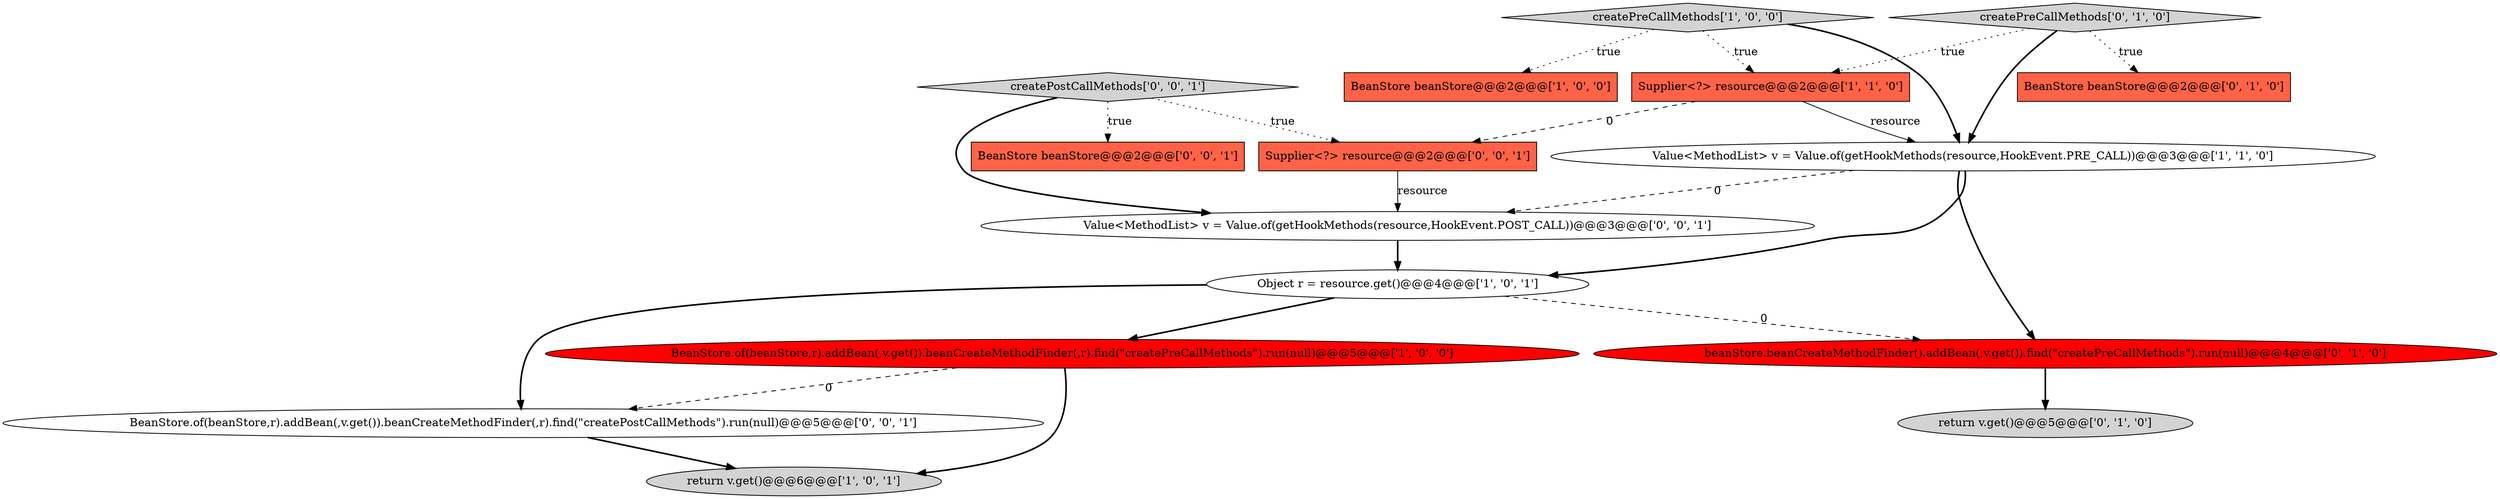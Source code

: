 digraph {
6 [style = filled, label = "return v.get()@@@6@@@['1', '0', '1']", fillcolor = lightgray, shape = ellipse image = "AAA0AAABBB1BBB"];
3 [style = filled, label = "createPreCallMethods['1', '0', '0']", fillcolor = lightgray, shape = diamond image = "AAA0AAABBB1BBB"];
4 [style = filled, label = "BeanStore beanStore@@@2@@@['1', '0', '0']", fillcolor = tomato, shape = box image = "AAA0AAABBB1BBB"];
9 [style = filled, label = "createPreCallMethods['0', '1', '0']", fillcolor = lightgray, shape = diamond image = "AAA0AAABBB2BBB"];
12 [style = filled, label = "createPostCallMethods['0', '0', '1']", fillcolor = lightgray, shape = diamond image = "AAA0AAABBB3BBB"];
13 [style = filled, label = "BeanStore.of(beanStore,r).addBean(,v.get()).beanCreateMethodFinder(,r).find(\"createPostCallMethods\").run(null)@@@5@@@['0', '0', '1']", fillcolor = white, shape = ellipse image = "AAA0AAABBB3BBB"];
14 [style = filled, label = "Value<MethodList> v = Value.of(getHookMethods(resource,HookEvent.POST_CALL))@@@3@@@['0', '0', '1']", fillcolor = white, shape = ellipse image = "AAA0AAABBB3BBB"];
5 [style = filled, label = "Supplier<?> resource@@@2@@@['1', '1', '0']", fillcolor = tomato, shape = box image = "AAA0AAABBB1BBB"];
2 [style = filled, label = "Value<MethodList> v = Value.of(getHookMethods(resource,HookEvent.PRE_CALL))@@@3@@@['1', '1', '0']", fillcolor = white, shape = ellipse image = "AAA0AAABBB1BBB"];
1 [style = filled, label = "BeanStore.of(beanStore,r).addBean(,v.get()).beanCreateMethodFinder(,r).find(\"createPreCallMethods\").run(null)@@@5@@@['1', '0', '0']", fillcolor = red, shape = ellipse image = "AAA1AAABBB1BBB"];
10 [style = filled, label = "beanStore.beanCreateMethodFinder().addBean(,v.get()).find(\"createPreCallMethods\").run(null)@@@4@@@['0', '1', '0']", fillcolor = red, shape = ellipse image = "AAA1AAABBB2BBB"];
8 [style = filled, label = "return v.get()@@@5@@@['0', '1', '0']", fillcolor = lightgray, shape = ellipse image = "AAA0AAABBB2BBB"];
11 [style = filled, label = "BeanStore beanStore@@@2@@@['0', '0', '1']", fillcolor = tomato, shape = box image = "AAA0AAABBB3BBB"];
15 [style = filled, label = "Supplier<?> resource@@@2@@@['0', '0', '1']", fillcolor = tomato, shape = box image = "AAA0AAABBB3BBB"];
0 [style = filled, label = "Object r = resource.get()@@@4@@@['1', '0', '1']", fillcolor = white, shape = ellipse image = "AAA0AAABBB1BBB"];
7 [style = filled, label = "BeanStore beanStore@@@2@@@['0', '1', '0']", fillcolor = tomato, shape = box image = "AAA0AAABBB2BBB"];
0->13 [style = bold, label=""];
9->2 [style = bold, label=""];
12->15 [style = dotted, label="true"];
3->4 [style = dotted, label="true"];
15->14 [style = solid, label="resource"];
2->10 [style = bold, label=""];
0->10 [style = dashed, label="0"];
12->11 [style = dotted, label="true"];
1->13 [style = dashed, label="0"];
2->0 [style = bold, label=""];
1->6 [style = bold, label=""];
3->5 [style = dotted, label="true"];
2->14 [style = dashed, label="0"];
3->2 [style = bold, label=""];
10->8 [style = bold, label=""];
14->0 [style = bold, label=""];
0->1 [style = bold, label=""];
12->14 [style = bold, label=""];
13->6 [style = bold, label=""];
9->7 [style = dotted, label="true"];
5->15 [style = dashed, label="0"];
5->2 [style = solid, label="resource"];
9->5 [style = dotted, label="true"];
}
